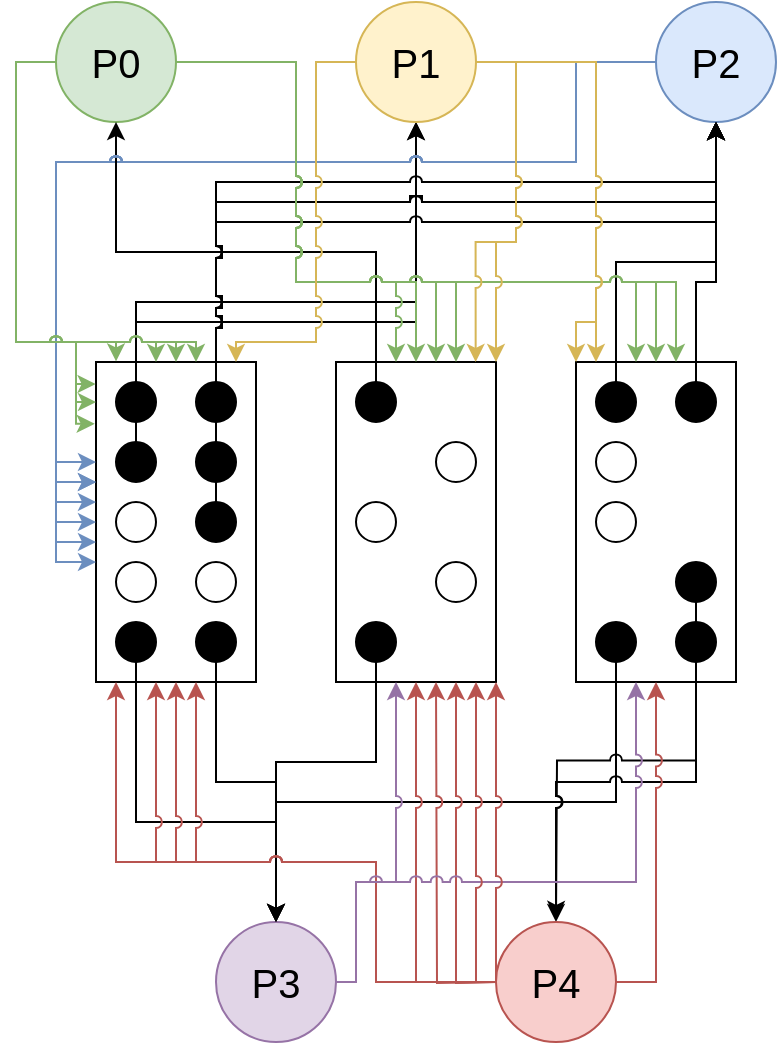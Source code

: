 <mxfile version="14.6.5" type="github">
  <diagram id="u4ZGqCfmX-6M90ftOGzR" name="Page-1">
    <mxGraphModel dx="494" dy="234" grid="1" gridSize="10" guides="1" tooltips="1" connect="1" arrows="1" fold="1" page="1" pageScale="1" pageWidth="850" pageHeight="1100" math="0" shadow="0">
      <root>
        <mxCell id="0" />
        <mxCell id="1" parent="0" />
        <mxCell id="n-TJxf32_EjMRfDEj5O7-17" value="" style="group" vertex="1" connectable="0" parent="1">
          <mxGeometry x="200" y="320" width="80" height="160" as="geometry" />
        </mxCell>
        <mxCell id="7iFfvbTkixj8tyI1XG4J-1" value="" style="rounded=0;whiteSpace=wrap;html=1;" parent="n-TJxf32_EjMRfDEj5O7-17" vertex="1">
          <mxGeometry width="80" height="160" as="geometry" />
        </mxCell>
        <mxCell id="7iFfvbTkixj8tyI1XG4J-19" value="" style="ellipse;whiteSpace=wrap;html=1;aspect=fixed;fillColor=#000000;" parent="n-TJxf32_EjMRfDEj5O7-17" vertex="1">
          <mxGeometry x="10" y="10" width="20" height="20" as="geometry" />
        </mxCell>
        <mxCell id="n-TJxf32_EjMRfDEj5O7-7" value="" style="ellipse;whiteSpace=wrap;html=1;aspect=fixed;fillColor=#000000;" vertex="1" parent="n-TJxf32_EjMRfDEj5O7-17">
          <mxGeometry x="10" y="40" width="20" height="20" as="geometry" />
        </mxCell>
        <mxCell id="n-TJxf32_EjMRfDEj5O7-8" value="" style="ellipse;whiteSpace=wrap;html=1;aspect=fixed;fillColor=#000000;" vertex="1" parent="n-TJxf32_EjMRfDEj5O7-17">
          <mxGeometry x="50" y="10" width="20" height="20" as="geometry" />
        </mxCell>
        <mxCell id="n-TJxf32_EjMRfDEj5O7-36" value="" style="ellipse;whiteSpace=wrap;html=1;aspect=fixed;fillColor=#000000;" vertex="1" parent="n-TJxf32_EjMRfDEj5O7-17">
          <mxGeometry x="50" y="40" width="20" height="20" as="geometry" />
        </mxCell>
        <mxCell id="n-TJxf32_EjMRfDEj5O7-43" value="" style="ellipse;whiteSpace=wrap;html=1;aspect=fixed;fillColor=#000000;" vertex="1" parent="n-TJxf32_EjMRfDEj5O7-17">
          <mxGeometry x="50" y="130" width="20" height="20" as="geometry" />
        </mxCell>
        <mxCell id="n-TJxf32_EjMRfDEj5O7-42" value="" style="ellipse;whiteSpace=wrap;html=1;aspect=fixed;fillColor=#000000;" vertex="1" parent="n-TJxf32_EjMRfDEj5O7-17">
          <mxGeometry x="50" y="70" width="20" height="20" as="geometry" />
        </mxCell>
        <mxCell id="n-TJxf32_EjMRfDEj5O7-47" value="" style="ellipse;whiteSpace=wrap;html=1;aspect=fixed;fillColor=#000000;" vertex="1" parent="n-TJxf32_EjMRfDEj5O7-17">
          <mxGeometry x="10" y="130" width="20" height="20" as="geometry" />
        </mxCell>
        <mxCell id="n-TJxf32_EjMRfDEj5O7-63" value="" style="ellipse;whiteSpace=wrap;html=1;aspect=fixed;" vertex="1" parent="n-TJxf32_EjMRfDEj5O7-17">
          <mxGeometry x="10" y="70" width="20" height="20" as="geometry" />
        </mxCell>
        <mxCell id="n-TJxf32_EjMRfDEj5O7-64" value="" style="ellipse;whiteSpace=wrap;html=1;aspect=fixed;" vertex="1" parent="n-TJxf32_EjMRfDEj5O7-17">
          <mxGeometry x="10" y="100" width="20" height="20" as="geometry" />
        </mxCell>
        <mxCell id="n-TJxf32_EjMRfDEj5O7-65" value="" style="ellipse;whiteSpace=wrap;html=1;aspect=fixed;" vertex="1" parent="n-TJxf32_EjMRfDEj5O7-17">
          <mxGeometry x="50" y="100" width="20" height="20" as="geometry" />
        </mxCell>
        <mxCell id="n-TJxf32_EjMRfDEj5O7-39" style="edgeStyle=orthogonalEdgeStyle;rounded=0;orthogonalLoop=1;jettySize=auto;html=1;exitX=0.5;exitY=0;exitDx=0;exitDy=0;entryX=0.5;entryY=1;entryDx=0;entryDy=0;jumpStyle=arc;" edge="1" parent="1" source="7iFfvbTkixj8tyI1XG4J-19" target="n-TJxf32_EjMRfDEj5O7-30">
          <mxGeometry relative="1" as="geometry">
            <Array as="points">
              <mxPoint x="220" y="290" />
              <mxPoint x="360" y="290" />
            </Array>
          </mxGeometry>
        </mxCell>
        <mxCell id="n-TJxf32_EjMRfDEj5O7-45" style="edgeStyle=orthogonalEdgeStyle;rounded=0;jumpStyle=arc;orthogonalLoop=1;jettySize=auto;html=1;exitX=0.5;exitY=0;exitDx=0;exitDy=0;entryX=0.5;entryY=1;entryDx=0;entryDy=0;" edge="1" parent="1" source="n-TJxf32_EjMRfDEj5O7-7" target="n-TJxf32_EjMRfDEj5O7-30">
          <mxGeometry relative="1" as="geometry">
            <Array as="points">
              <mxPoint x="220" y="300" />
              <mxPoint x="360" y="300" />
            </Array>
          </mxGeometry>
        </mxCell>
        <mxCell id="n-TJxf32_EjMRfDEj5O7-23" value="" style="group" vertex="1" connectable="0" parent="1">
          <mxGeometry x="440" y="320" width="80" height="160" as="geometry" />
        </mxCell>
        <mxCell id="n-TJxf32_EjMRfDEj5O7-24" value="" style="rounded=0;whiteSpace=wrap;html=1;" vertex="1" parent="n-TJxf32_EjMRfDEj5O7-23">
          <mxGeometry width="80" height="160" as="geometry" />
        </mxCell>
        <mxCell id="n-TJxf32_EjMRfDEj5O7-25" value="" style="ellipse;whiteSpace=wrap;html=1;aspect=fixed;fillColor=#000000;" vertex="1" parent="n-TJxf32_EjMRfDEj5O7-23">
          <mxGeometry x="10" y="10" width="20" height="20" as="geometry" />
        </mxCell>
        <mxCell id="n-TJxf32_EjMRfDEj5O7-26" value="" style="ellipse;whiteSpace=wrap;html=1;aspect=fixed;" vertex="1" parent="n-TJxf32_EjMRfDEj5O7-23">
          <mxGeometry x="10" y="70" width="20" height="20" as="geometry" />
        </mxCell>
        <mxCell id="n-TJxf32_EjMRfDEj5O7-27" value="" style="ellipse;whiteSpace=wrap;html=1;aspect=fixed;fillColor=#000000;" vertex="1" parent="n-TJxf32_EjMRfDEj5O7-23">
          <mxGeometry x="50" y="10" width="20" height="20" as="geometry" />
        </mxCell>
        <mxCell id="n-TJxf32_EjMRfDEj5O7-77" value="" style="ellipse;whiteSpace=wrap;html=1;aspect=fixed;fillColor=#000000;" vertex="1" parent="n-TJxf32_EjMRfDEj5O7-23">
          <mxGeometry x="10" y="130" width="20" height="20" as="geometry" />
        </mxCell>
        <mxCell id="n-TJxf32_EjMRfDEj5O7-81" value="" style="ellipse;whiteSpace=wrap;html=1;aspect=fixed;fillColor=#000000;" vertex="1" parent="n-TJxf32_EjMRfDEj5O7-23">
          <mxGeometry x="50" y="130" width="20" height="20" as="geometry" />
        </mxCell>
        <mxCell id="n-TJxf32_EjMRfDEj5O7-82" value="" style="ellipse;whiteSpace=wrap;html=1;aspect=fixed;fillColor=#000000;" vertex="1" parent="n-TJxf32_EjMRfDEj5O7-23">
          <mxGeometry x="50" y="100" width="20" height="20" as="geometry" />
        </mxCell>
        <mxCell id="n-TJxf32_EjMRfDEj5O7-84" style="edgeStyle=orthogonalEdgeStyle;rounded=0;jumpStyle=arc;orthogonalLoop=1;jettySize=auto;html=1;exitX=1;exitY=1;exitDx=0;exitDy=0;entryX=0.5;entryY=1;entryDx=0;entryDy=0;" edge="1" parent="n-TJxf32_EjMRfDEj5O7-23" source="n-TJxf32_EjMRfDEj5O7-82" target="n-TJxf32_EjMRfDEj5O7-82">
          <mxGeometry relative="1" as="geometry" />
        </mxCell>
        <mxCell id="n-TJxf32_EjMRfDEj5O7-87" value="" style="ellipse;whiteSpace=wrap;html=1;aspect=fixed;" vertex="1" parent="n-TJxf32_EjMRfDEj5O7-23">
          <mxGeometry x="10" y="40" width="20" height="20" as="geometry" />
        </mxCell>
        <mxCell id="n-TJxf32_EjMRfDEj5O7-74" style="edgeStyle=orthogonalEdgeStyle;rounded=0;jumpStyle=arc;orthogonalLoop=1;jettySize=auto;html=1;exitX=0.5;exitY=0;exitDx=0;exitDy=0;entryX=0.5;entryY=1;entryDx=0;entryDy=0;" edge="1" parent="1" source="n-TJxf32_EjMRfDEj5O7-25" target="n-TJxf32_EjMRfDEj5O7-31">
          <mxGeometry relative="1" as="geometry">
            <Array as="points">
              <mxPoint x="460" y="270" />
              <mxPoint x="510" y="270" />
            </Array>
          </mxGeometry>
        </mxCell>
        <mxCell id="n-TJxf32_EjMRfDEj5O7-75" style="edgeStyle=orthogonalEdgeStyle;rounded=0;jumpStyle=arc;orthogonalLoop=1;jettySize=auto;html=1;exitX=0.5;exitY=0;exitDx=0;exitDy=0;" edge="1" parent="1" source="n-TJxf32_EjMRfDEj5O7-27">
          <mxGeometry relative="1" as="geometry">
            <mxPoint x="510" y="200" as="targetPoint" />
            <Array as="points">
              <mxPoint x="500" y="280" />
              <mxPoint x="510" y="280" />
            </Array>
          </mxGeometry>
        </mxCell>
        <mxCell id="n-TJxf32_EjMRfDEj5O7-78" style="edgeStyle=orthogonalEdgeStyle;rounded=0;jumpStyle=arc;orthogonalLoop=1;jettySize=auto;html=1;exitX=0.5;exitY=1;exitDx=0;exitDy=0;entryX=0.5;entryY=0;entryDx=0;entryDy=0;" edge="1" parent="1" source="n-TJxf32_EjMRfDEj5O7-77" target="n-TJxf32_EjMRfDEj5O7-29">
          <mxGeometry relative="1" as="geometry">
            <Array as="points">
              <mxPoint x="460" y="540" />
              <mxPoint x="290" y="540" />
            </Array>
          </mxGeometry>
        </mxCell>
        <mxCell id="n-TJxf32_EjMRfDEj5O7-83" style="edgeStyle=orthogonalEdgeStyle;rounded=0;jumpStyle=arc;orthogonalLoop=1;jettySize=auto;html=1;exitX=0.5;exitY=1;exitDx=0;exitDy=0;entryX=0.5;entryY=0;entryDx=0;entryDy=0;" edge="1" parent="1" source="n-TJxf32_EjMRfDEj5O7-81" target="n-TJxf32_EjMRfDEj5O7-28">
          <mxGeometry relative="1" as="geometry">
            <Array as="points">
              <mxPoint x="500" y="530" />
              <mxPoint x="430" y="530" />
            </Array>
          </mxGeometry>
        </mxCell>
        <mxCell id="n-TJxf32_EjMRfDEj5O7-85" style="edgeStyle=orthogonalEdgeStyle;rounded=0;jumpStyle=arc;orthogonalLoop=1;jettySize=auto;html=1;exitX=0.5;exitY=1;exitDx=0;exitDy=0;" edge="1" parent="1" source="n-TJxf32_EjMRfDEj5O7-82">
          <mxGeometry relative="1" as="geometry">
            <mxPoint x="430" y="598.4" as="targetPoint" />
          </mxGeometry>
        </mxCell>
        <mxCell id="n-TJxf32_EjMRfDEj5O7-15" value="" style="group;fillColor=#ffffff;gradientColor=#ffffff;gradientDirection=east;" vertex="1" connectable="0" parent="1">
          <mxGeometry x="180" y="140" width="60" height="60" as="geometry" />
        </mxCell>
        <mxCell id="n-TJxf32_EjMRfDEj5O7-13" value="" style="ellipse;whiteSpace=wrap;html=1;fillColor=#d5e8d4;strokeColor=#82b366;" vertex="1" parent="n-TJxf32_EjMRfDEj5O7-15">
          <mxGeometry width="60" height="60" as="geometry" />
        </mxCell>
        <mxCell id="n-TJxf32_EjMRfDEj5O7-14" value="&lt;font style=&quot;font-size: 20px&quot;&gt;P0&lt;/font&gt;" style="text;html=1;strokeColor=none;fillColor=none;align=center;verticalAlign=middle;whiteSpace=wrap;rounded=0;" vertex="1" parent="n-TJxf32_EjMRfDEj5O7-15">
          <mxGeometry x="10" y="20" width="40" height="20" as="geometry" />
        </mxCell>
        <mxCell id="n-TJxf32_EjMRfDEj5O7-18" value="" style="group" vertex="1" connectable="0" parent="1">
          <mxGeometry x="320" y="320" width="80" height="160" as="geometry" />
        </mxCell>
        <mxCell id="n-TJxf32_EjMRfDEj5O7-19" value="" style="rounded=0;whiteSpace=wrap;html=1;" vertex="1" parent="n-TJxf32_EjMRfDEj5O7-18">
          <mxGeometry width="80" height="160" as="geometry" />
        </mxCell>
        <mxCell id="n-TJxf32_EjMRfDEj5O7-20" value="" style="ellipse;whiteSpace=wrap;html=1;aspect=fixed;fillColor=#000000;" vertex="1" parent="n-TJxf32_EjMRfDEj5O7-18">
          <mxGeometry x="10" y="10" width="20" height="20" as="geometry" />
        </mxCell>
        <mxCell id="n-TJxf32_EjMRfDEj5O7-21" value="" style="ellipse;whiteSpace=wrap;html=1;aspect=fixed;" vertex="1" parent="n-TJxf32_EjMRfDEj5O7-18">
          <mxGeometry x="50" y="40" width="20" height="20" as="geometry" />
        </mxCell>
        <mxCell id="n-TJxf32_EjMRfDEj5O7-22" value="" style="ellipse;whiteSpace=wrap;html=1;aspect=fixed;" vertex="1" parent="n-TJxf32_EjMRfDEj5O7-18">
          <mxGeometry x="50" y="100" width="20" height="20" as="geometry" />
        </mxCell>
        <mxCell id="n-TJxf32_EjMRfDEj5O7-68" value="" style="ellipse;whiteSpace=wrap;html=1;aspect=fixed;fillColor=#000000;" vertex="1" parent="n-TJxf32_EjMRfDEj5O7-18">
          <mxGeometry x="10" y="130" width="20" height="20" as="geometry" />
        </mxCell>
        <mxCell id="n-TJxf32_EjMRfDEj5O7-71" value="" style="ellipse;whiteSpace=wrap;html=1;aspect=fixed;" vertex="1" parent="n-TJxf32_EjMRfDEj5O7-18">
          <mxGeometry x="10" y="70" width="20" height="20" as="geometry" />
        </mxCell>
        <mxCell id="n-TJxf32_EjMRfDEj5O7-89" style="edgeStyle=orthogonalEdgeStyle;rounded=0;jumpStyle=arc;orthogonalLoop=1;jettySize=auto;html=1;exitX=1;exitY=0.5;exitDx=0;exitDy=0;entryX=0.5;entryY=1;entryDx=0;entryDy=0;fillColor=#f8cecc;strokeColor=#b85450;" edge="1" parent="1" source="n-TJxf32_EjMRfDEj5O7-28" target="n-TJxf32_EjMRfDEj5O7-24">
          <mxGeometry relative="1" as="geometry" />
        </mxCell>
        <mxCell id="n-TJxf32_EjMRfDEj5O7-28" value="&lt;font style=&quot;font-size: 20px&quot;&gt;P4&lt;/font&gt;" style="ellipse;whiteSpace=wrap;html=1;fillColor=#f8cecc;strokeColor=#b85450;" vertex="1" parent="1">
          <mxGeometry x="400" y="600" width="60" height="60" as="geometry" />
        </mxCell>
        <mxCell id="n-TJxf32_EjMRfDEj5O7-29" value="&lt;font style=&quot;font-size: 20px&quot;&gt;P3&lt;/font&gt;" style="ellipse;whiteSpace=wrap;html=1;fillColor=#e1d5e7;strokeColor=#9673a6;" vertex="1" parent="1">
          <mxGeometry x="260" y="600" width="60" height="60" as="geometry" />
        </mxCell>
        <mxCell id="n-TJxf32_EjMRfDEj5O7-30" value="&lt;font style=&quot;font-size: 20px&quot;&gt;P1&lt;/font&gt;" style="ellipse;whiteSpace=wrap;html=1;fillColor=#fff2cc;strokeColor=#d6b656;" vertex="1" parent="1">
          <mxGeometry x="330" y="140" width="60" height="60" as="geometry" />
        </mxCell>
        <mxCell id="n-TJxf32_EjMRfDEj5O7-108" style="edgeStyle=orthogonalEdgeStyle;rounded=0;jumpStyle=arc;orthogonalLoop=1;jettySize=auto;html=1;exitX=0;exitY=0.5;exitDx=0;exitDy=0;fillColor=#dae8fc;strokeColor=#6c8ebf;" edge="1" parent="1" source="n-TJxf32_EjMRfDEj5O7-31">
          <mxGeometry relative="1" as="geometry">
            <mxPoint x="200" y="370" as="targetPoint" />
            <Array as="points">
              <mxPoint x="440" y="170" />
              <mxPoint x="440" y="220" />
              <mxPoint x="180" y="220" />
              <mxPoint x="180" y="370" />
              <mxPoint x="200" y="370" />
            </Array>
          </mxGeometry>
        </mxCell>
        <mxCell id="n-TJxf32_EjMRfDEj5O7-31" value="&lt;font style=&quot;font-size: 20px&quot;&gt;P2&lt;/font&gt;" style="ellipse;whiteSpace=wrap;html=1;fillColor=#dae8fc;strokeColor=#6c8ebf;" vertex="1" parent="1">
          <mxGeometry x="480" y="140" width="60" height="60" as="geometry" />
        </mxCell>
        <mxCell id="n-TJxf32_EjMRfDEj5O7-38" style="edgeStyle=orthogonalEdgeStyle;rounded=0;orthogonalLoop=1;jettySize=auto;html=1;exitX=0.5;exitY=0;exitDx=0;exitDy=0;entryX=0.5;entryY=1;entryDx=0;entryDy=0;" edge="1" parent="1" source="n-TJxf32_EjMRfDEj5O7-20" target="n-TJxf32_EjMRfDEj5O7-13">
          <mxGeometry relative="1" as="geometry" />
        </mxCell>
        <mxCell id="n-TJxf32_EjMRfDEj5O7-48" style="edgeStyle=orthogonalEdgeStyle;rounded=0;jumpStyle=arc;orthogonalLoop=1;jettySize=auto;html=1;exitX=0.5;exitY=0;exitDx=0;exitDy=0;entryX=0.5;entryY=1;entryDx=0;entryDy=0;" edge="1" parent="1" source="n-TJxf32_EjMRfDEj5O7-8" target="n-TJxf32_EjMRfDEj5O7-31">
          <mxGeometry relative="1" as="geometry">
            <Array as="points">
              <mxPoint x="260" y="230" />
              <mxPoint x="510" y="230" />
            </Array>
          </mxGeometry>
        </mxCell>
        <mxCell id="n-TJxf32_EjMRfDEj5O7-49" style="edgeStyle=orthogonalEdgeStyle;rounded=0;jumpStyle=sharp;orthogonalLoop=1;jettySize=auto;html=1;exitX=0.5;exitY=0;exitDx=0;exitDy=0;entryX=0.5;entryY=1;entryDx=0;entryDy=0;" edge="1" parent="1" source="n-TJxf32_EjMRfDEj5O7-36" target="n-TJxf32_EjMRfDEj5O7-31">
          <mxGeometry relative="1" as="geometry">
            <Array as="points">
              <mxPoint x="260" y="240" />
              <mxPoint x="510" y="240" />
            </Array>
          </mxGeometry>
        </mxCell>
        <mxCell id="n-TJxf32_EjMRfDEj5O7-50" style="edgeStyle=orthogonalEdgeStyle;rounded=0;jumpStyle=arc;orthogonalLoop=1;jettySize=auto;html=1;exitX=0.5;exitY=0;exitDx=0;exitDy=0;entryX=0.5;entryY=1;entryDx=0;entryDy=0;" edge="1" parent="1" source="n-TJxf32_EjMRfDEj5O7-42" target="n-TJxf32_EjMRfDEj5O7-31">
          <mxGeometry relative="1" as="geometry">
            <Array as="points">
              <mxPoint x="260" y="250" />
              <mxPoint x="510" y="250" />
            </Array>
          </mxGeometry>
        </mxCell>
        <mxCell id="n-TJxf32_EjMRfDEj5O7-51" style="edgeStyle=orthogonalEdgeStyle;rounded=0;jumpStyle=sharp;orthogonalLoop=1;jettySize=auto;html=1;exitX=0.5;exitY=0;exitDx=0;exitDy=0;" edge="1" parent="1">
          <mxGeometry relative="1" as="geometry">
            <mxPoint x="260" y="400" as="sourcePoint" />
            <mxPoint x="510" y="200" as="targetPoint" />
            <Array as="points">
              <mxPoint x="260" y="240" />
              <mxPoint x="510" y="240" />
            </Array>
          </mxGeometry>
        </mxCell>
        <mxCell id="n-TJxf32_EjMRfDEj5O7-66" style="edgeStyle=orthogonalEdgeStyle;rounded=0;jumpStyle=arc;orthogonalLoop=1;jettySize=auto;html=1;exitX=0.5;exitY=1;exitDx=0;exitDy=0;entryX=0.5;entryY=0;entryDx=0;entryDy=0;" edge="1" parent="1" source="n-TJxf32_EjMRfDEj5O7-43" target="n-TJxf32_EjMRfDEj5O7-29">
          <mxGeometry relative="1" as="geometry">
            <Array as="points">
              <mxPoint x="260" y="530" />
              <mxPoint x="290" y="530" />
            </Array>
          </mxGeometry>
        </mxCell>
        <mxCell id="n-TJxf32_EjMRfDEj5O7-67" style="edgeStyle=orthogonalEdgeStyle;rounded=0;jumpStyle=arc;orthogonalLoop=1;jettySize=auto;html=1;exitX=0.5;exitY=1;exitDx=0;exitDy=0;" edge="1" parent="1" source="n-TJxf32_EjMRfDEj5O7-47">
          <mxGeometry relative="1" as="geometry">
            <mxPoint x="290" y="600" as="targetPoint" />
            <Array as="points">
              <mxPoint x="220" y="550" />
              <mxPoint x="290" y="550" />
            </Array>
          </mxGeometry>
        </mxCell>
        <mxCell id="n-TJxf32_EjMRfDEj5O7-69" style="edgeStyle=orthogonalEdgeStyle;rounded=0;jumpStyle=arc;orthogonalLoop=1;jettySize=auto;html=1;exitX=0.5;exitY=1;exitDx=0;exitDy=0;entryX=0.5;entryY=0;entryDx=0;entryDy=0;" edge="1" parent="1" source="n-TJxf32_EjMRfDEj5O7-68" target="n-TJxf32_EjMRfDEj5O7-29">
          <mxGeometry relative="1" as="geometry">
            <Array as="points">
              <mxPoint x="340" y="520" />
              <mxPoint x="290" y="520" />
            </Array>
          </mxGeometry>
        </mxCell>
        <mxCell id="n-TJxf32_EjMRfDEj5O7-92" style="edgeStyle=orthogonalEdgeStyle;rounded=0;jumpStyle=arc;orthogonalLoop=1;jettySize=auto;html=1;exitX=0;exitY=0.5;exitDx=0;exitDy=0;entryX=0.5;entryY=1;entryDx=0;entryDy=0;fillColor=#f8cecc;strokeColor=#b85450;" edge="1" parent="1">
          <mxGeometry relative="1" as="geometry">
            <mxPoint x="400" y="630" as="sourcePoint" />
            <mxPoint x="240.0" y="480" as="targetPoint" />
            <Array as="points">
              <mxPoint x="340" y="630" />
              <mxPoint x="340" y="570" />
              <mxPoint x="240" y="570" />
            </Array>
          </mxGeometry>
        </mxCell>
        <mxCell id="n-TJxf32_EjMRfDEj5O7-95" style="edgeStyle=orthogonalEdgeStyle;rounded=0;jumpStyle=arc;orthogonalLoop=1;jettySize=auto;html=1;entryX=0.5;entryY=1;entryDx=0;entryDy=0;fillColor=#f8cecc;strokeColor=#b85450;" edge="1" parent="1">
          <mxGeometry relative="1" as="geometry">
            <mxPoint x="400" y="630" as="sourcePoint" />
            <mxPoint x="370" y="480" as="targetPoint" />
          </mxGeometry>
        </mxCell>
        <mxCell id="n-TJxf32_EjMRfDEj5O7-96" style="edgeStyle=orthogonalEdgeStyle;rounded=0;jumpStyle=arc;orthogonalLoop=1;jettySize=auto;html=1;entryX=0.5;entryY=1;entryDx=0;entryDy=0;fillColor=#f8cecc;strokeColor=#b85450;" edge="1" parent="1">
          <mxGeometry relative="1" as="geometry">
            <mxPoint x="400" y="630" as="sourcePoint" />
            <mxPoint x="380" y="480" as="targetPoint" />
          </mxGeometry>
        </mxCell>
        <mxCell id="n-TJxf32_EjMRfDEj5O7-97" style="edgeStyle=orthogonalEdgeStyle;rounded=0;jumpStyle=arc;orthogonalLoop=1;jettySize=auto;html=1;entryX=0.5;entryY=1;entryDx=0;entryDy=0;fillColor=#f8cecc;strokeColor=#b85450;" edge="1" parent="1">
          <mxGeometry relative="1" as="geometry">
            <mxPoint x="400" y="630" as="sourcePoint" />
            <mxPoint x="250.0" y="480" as="targetPoint" />
            <Array as="points">
              <mxPoint x="340" y="630" />
              <mxPoint x="340" y="570" />
              <mxPoint x="250" y="570" />
            </Array>
          </mxGeometry>
        </mxCell>
        <mxCell id="n-TJxf32_EjMRfDEj5O7-98" style="edgeStyle=orthogonalEdgeStyle;rounded=0;jumpStyle=arc;orthogonalLoop=1;jettySize=auto;html=1;exitX=0;exitY=0.5;exitDx=0;exitDy=0;entryX=0.5;entryY=1;entryDx=0;entryDy=0;fillColor=#f8cecc;strokeColor=#b85450;" edge="1" parent="1">
          <mxGeometry relative="1" as="geometry">
            <mxPoint x="390" y="630" as="sourcePoint" />
            <mxPoint x="230.0" y="480" as="targetPoint" />
            <Array as="points">
              <mxPoint x="340" y="630" />
              <mxPoint x="340" y="570" />
              <mxPoint x="230" y="570" />
            </Array>
          </mxGeometry>
        </mxCell>
        <mxCell id="n-TJxf32_EjMRfDEj5O7-90" style="edgeStyle=orthogonalEdgeStyle;rounded=0;jumpStyle=arc;orthogonalLoop=1;jettySize=auto;html=1;exitX=0;exitY=0.5;exitDx=0;exitDy=0;entryX=0.5;entryY=1;entryDx=0;entryDy=0;fillColor=#f8cecc;strokeColor=#b85450;" edge="1" parent="1" source="n-TJxf32_EjMRfDEj5O7-28" target="n-TJxf32_EjMRfDEj5O7-19">
          <mxGeometry relative="1" as="geometry" />
        </mxCell>
        <mxCell id="n-TJxf32_EjMRfDEj5O7-52" style="edgeStyle=orthogonalEdgeStyle;rounded=0;jumpStyle=arc;orthogonalLoop=1;jettySize=auto;html=1;exitX=0.5;exitY=0;exitDx=0;exitDy=0;entryX=0.5;entryY=1;entryDx=0;entryDy=0;" edge="1" parent="1">
          <mxGeometry relative="1" as="geometry">
            <mxPoint x="260" y="370" as="sourcePoint" />
            <mxPoint x="510" y="200" as="targetPoint" />
            <Array as="points">
              <mxPoint x="260" y="240" />
              <mxPoint x="510" y="240" />
            </Array>
          </mxGeometry>
        </mxCell>
        <mxCell id="n-TJxf32_EjMRfDEj5O7-109" style="edgeStyle=orthogonalEdgeStyle;rounded=0;jumpStyle=arc;orthogonalLoop=1;jettySize=auto;html=1;exitX=0;exitY=0.5;exitDx=0;exitDy=0;fillColor=#dae8fc;strokeColor=#6c8ebf;" edge="1" parent="1">
          <mxGeometry relative="1" as="geometry">
            <mxPoint x="479.97" y="170" as="sourcePoint" />
            <mxPoint x="200" y="420" as="targetPoint" />
            <Array as="points">
              <mxPoint x="440" y="170" />
              <mxPoint x="440" y="220" />
              <mxPoint x="180" y="220" />
              <mxPoint x="180" y="420" />
              <mxPoint x="200" y="420" />
            </Array>
          </mxGeometry>
        </mxCell>
        <mxCell id="n-TJxf32_EjMRfDEj5O7-110" style="edgeStyle=orthogonalEdgeStyle;rounded=0;jumpStyle=arc;orthogonalLoop=1;jettySize=auto;html=1;exitX=0;exitY=0.5;exitDx=0;exitDy=0;fillColor=#dae8fc;strokeColor=#6c8ebf;" edge="1" parent="1">
          <mxGeometry relative="1" as="geometry">
            <mxPoint x="480" y="170" as="sourcePoint" />
            <mxPoint x="200" y="380" as="targetPoint" />
            <Array as="points">
              <mxPoint x="440" y="170" />
              <mxPoint x="440" y="220" />
              <mxPoint x="180" y="220" />
              <mxPoint x="180" y="380" />
              <mxPoint x="200" y="380" />
            </Array>
          </mxGeometry>
        </mxCell>
        <mxCell id="n-TJxf32_EjMRfDEj5O7-111" style="edgeStyle=orthogonalEdgeStyle;rounded=0;jumpStyle=arc;orthogonalLoop=1;jettySize=auto;html=1;exitX=0;exitY=0.5;exitDx=0;exitDy=0;fillColor=#dae8fc;strokeColor=#6c8ebf;" edge="1" parent="1">
          <mxGeometry relative="1" as="geometry">
            <mxPoint x="480" y="170" as="sourcePoint" />
            <mxPoint x="200" y="380" as="targetPoint" />
            <Array as="points">
              <mxPoint x="440" y="170" />
              <mxPoint x="440" y="220" />
              <mxPoint x="180" y="220" />
              <mxPoint x="180" y="380" />
            </Array>
          </mxGeometry>
        </mxCell>
        <mxCell id="n-TJxf32_EjMRfDEj5O7-112" style="edgeStyle=orthogonalEdgeStyle;rounded=0;jumpStyle=arc;orthogonalLoop=1;jettySize=auto;html=1;exitX=0;exitY=0.5;exitDx=0;exitDy=0;fillColor=#dae8fc;strokeColor=#6c8ebf;" edge="1" parent="1">
          <mxGeometry relative="1" as="geometry">
            <mxPoint x="479.97" y="170" as="sourcePoint" />
            <mxPoint x="200" y="390" as="targetPoint" />
            <Array as="points">
              <mxPoint x="440" y="170" />
              <mxPoint x="440" y="220" />
              <mxPoint x="180" y="220" />
              <mxPoint x="180" y="390" />
              <mxPoint x="200" y="390" />
            </Array>
          </mxGeometry>
        </mxCell>
        <mxCell id="n-TJxf32_EjMRfDEj5O7-113" style="edgeStyle=orthogonalEdgeStyle;rounded=0;jumpStyle=arc;orthogonalLoop=1;jettySize=auto;html=1;exitX=0;exitY=0.5;exitDx=0;exitDy=0;fillColor=#dae8fc;strokeColor=#6c8ebf;" edge="1" parent="1">
          <mxGeometry relative="1" as="geometry">
            <mxPoint x="479.94" y="170" as="sourcePoint" />
            <mxPoint x="200" y="400" as="targetPoint" />
            <Array as="points">
              <mxPoint x="440" y="170" />
              <mxPoint x="440" y="220" />
              <mxPoint x="180" y="220" />
              <mxPoint x="180" y="400" />
              <mxPoint x="200" y="400" />
            </Array>
          </mxGeometry>
        </mxCell>
        <mxCell id="n-TJxf32_EjMRfDEj5O7-114" style="edgeStyle=orthogonalEdgeStyle;rounded=0;jumpStyle=arc;orthogonalLoop=1;jettySize=auto;html=1;exitX=0;exitY=0.5;exitDx=0;exitDy=0;fillColor=#dae8fc;strokeColor=#6c8ebf;" edge="1" parent="1">
          <mxGeometry relative="1" as="geometry">
            <mxPoint x="480.0" y="170" as="sourcePoint" />
            <mxPoint x="200" y="410" as="targetPoint" />
            <Array as="points">
              <mxPoint x="440" y="170" />
              <mxPoint x="440" y="220" />
              <mxPoint x="180" y="220" />
              <mxPoint x="180" y="410" />
              <mxPoint x="200" y="410" />
            </Array>
          </mxGeometry>
        </mxCell>
        <mxCell id="n-TJxf32_EjMRfDEj5O7-99" style="edgeStyle=orthogonalEdgeStyle;rounded=0;jumpStyle=arc;orthogonalLoop=1;jettySize=auto;html=1;entryX=0.5;entryY=1;entryDx=0;entryDy=0;fillColor=#f8cecc;strokeColor=#b85450;" edge="1" parent="1">
          <mxGeometry relative="1" as="geometry">
            <mxPoint x="400" y="630" as="sourcePoint" />
            <mxPoint x="210.0" y="480" as="targetPoint" />
            <Array as="points">
              <mxPoint x="340" y="630" />
              <mxPoint x="340" y="570" />
              <mxPoint x="210" y="570" />
            </Array>
          </mxGeometry>
        </mxCell>
        <mxCell id="n-TJxf32_EjMRfDEj5O7-117" style="edgeStyle=orthogonalEdgeStyle;rounded=0;jumpStyle=arc;orthogonalLoop=1;jettySize=auto;html=1;exitX=1;exitY=0.5;exitDx=0;exitDy=0;fillColor=#e1d5e7;strokeColor=#9673a6;" edge="1" parent="1" source="n-TJxf32_EjMRfDEj5O7-29">
          <mxGeometry relative="1" as="geometry">
            <mxPoint x="290" y="600" as="sourcePoint" />
            <mxPoint x="470" y="480" as="targetPoint" />
            <Array as="points">
              <mxPoint x="330" y="630" />
              <mxPoint x="330" y="580" />
              <mxPoint x="470" y="580" />
            </Array>
          </mxGeometry>
        </mxCell>
        <mxCell id="n-TJxf32_EjMRfDEj5O7-115" style="edgeStyle=orthogonalEdgeStyle;rounded=0;jumpStyle=arc;orthogonalLoop=1;jettySize=auto;html=1;entryX=0.375;entryY=1;entryDx=0;entryDy=0;entryPerimeter=0;fillColor=#e1d5e7;strokeColor=#9673a6;exitX=1;exitY=0.5;exitDx=0;exitDy=0;" edge="1" parent="1" source="n-TJxf32_EjMRfDEj5O7-29" target="n-TJxf32_EjMRfDEj5O7-19">
          <mxGeometry relative="1" as="geometry">
            <mxPoint x="322" y="634" as="sourcePoint" />
            <Array as="points">
              <mxPoint x="330" y="630" />
              <mxPoint x="330" y="580" />
              <mxPoint x="350" y="580" />
            </Array>
          </mxGeometry>
        </mxCell>
        <mxCell id="n-TJxf32_EjMRfDEj5O7-119" style="edgeStyle=orthogonalEdgeStyle;rounded=0;jumpStyle=arc;orthogonalLoop=1;jettySize=auto;html=1;exitX=0;exitY=0.5;exitDx=0;exitDy=0;entryX=0.5;entryY=0;entryDx=0;entryDy=0;fillColor=#d5e8d4;strokeColor=#82b366;" edge="1" parent="1" source="n-TJxf32_EjMRfDEj5O7-13" target="7iFfvbTkixj8tyI1XG4J-1">
          <mxGeometry relative="1" as="geometry">
            <Array as="points">
              <mxPoint x="160" y="170" />
              <mxPoint x="160" y="310" />
              <mxPoint x="240" y="310" />
            </Array>
          </mxGeometry>
        </mxCell>
        <mxCell id="n-TJxf32_EjMRfDEj5O7-121" style="edgeStyle=orthogonalEdgeStyle;rounded=0;jumpStyle=arc;orthogonalLoop=1;jettySize=auto;html=1;exitX=0;exitY=0.5;exitDx=0;exitDy=0;fillColor=#d5e8d4;strokeColor=#82b366;entryX=-0.008;entryY=0.193;entryDx=0;entryDy=0;entryPerimeter=0;" edge="1" parent="1" target="7iFfvbTkixj8tyI1XG4J-1">
          <mxGeometry relative="1" as="geometry">
            <mxPoint x="179.97" y="170" as="sourcePoint" />
            <mxPoint x="200" y="320" as="targetPoint" />
            <Array as="points">
              <mxPoint x="160" y="170" />
              <mxPoint x="160" y="310" />
              <mxPoint x="190" y="310" />
              <mxPoint x="190" y="351" />
            </Array>
          </mxGeometry>
        </mxCell>
        <mxCell id="n-TJxf32_EjMRfDEj5O7-122" style="edgeStyle=orthogonalEdgeStyle;rounded=0;jumpStyle=arc;orthogonalLoop=1;jettySize=auto;html=1;exitX=0;exitY=0.5;exitDx=0;exitDy=0;entryX=-0.002;entryY=0.07;entryDx=0;entryDy=0;fillColor=#d5e8d4;strokeColor=#82b366;entryPerimeter=0;" edge="1" parent="1" target="7iFfvbTkixj8tyI1XG4J-1">
          <mxGeometry relative="1" as="geometry">
            <mxPoint x="179.94" y="170" as="sourcePoint" />
            <mxPoint x="239.94" y="320" as="targetPoint" />
            <Array as="points">
              <mxPoint x="160" y="170" />
              <mxPoint x="160" y="310" />
              <mxPoint x="190" y="310" />
              <mxPoint x="190" y="331" />
              <mxPoint x="200" y="331" />
            </Array>
          </mxGeometry>
        </mxCell>
        <mxCell id="n-TJxf32_EjMRfDEj5O7-123" style="edgeStyle=orthogonalEdgeStyle;rounded=0;jumpStyle=arc;orthogonalLoop=1;jettySize=auto;html=1;exitX=0;exitY=0.5;exitDx=0;exitDy=0;entryX=0.122;entryY=-0.002;entryDx=0;entryDy=0;fillColor=#d5e8d4;strokeColor=#82b366;entryPerimeter=0;" edge="1" parent="1" target="7iFfvbTkixj8tyI1XG4J-1">
          <mxGeometry relative="1" as="geometry">
            <mxPoint x="180.0" y="170" as="sourcePoint" />
            <mxPoint x="240.0" y="320" as="targetPoint" />
            <Array as="points">
              <mxPoint x="160" y="170" />
              <mxPoint x="160" y="310" />
              <mxPoint x="210" y="310" />
              <mxPoint x="210" y="320" />
            </Array>
          </mxGeometry>
        </mxCell>
        <mxCell id="n-TJxf32_EjMRfDEj5O7-124" style="edgeStyle=orthogonalEdgeStyle;rounded=0;jumpStyle=arc;orthogonalLoop=1;jettySize=auto;html=1;exitX=0;exitY=0.5;exitDx=0;exitDy=0;fillColor=#d5e8d4;strokeColor=#82b366;" edge="1" parent="1">
          <mxGeometry relative="1" as="geometry">
            <mxPoint x="179.97" y="170" as="sourcePoint" />
            <mxPoint x="250" y="320" as="targetPoint" />
            <Array as="points">
              <mxPoint x="160" y="170" />
              <mxPoint x="160" y="310" />
              <mxPoint x="250" y="310" />
              <mxPoint x="250" y="320" />
            </Array>
          </mxGeometry>
        </mxCell>
        <mxCell id="n-TJxf32_EjMRfDEj5O7-125" style="edgeStyle=orthogonalEdgeStyle;rounded=0;jumpStyle=arc;orthogonalLoop=1;jettySize=auto;html=1;exitX=0;exitY=0.5;exitDx=0;exitDy=0;fillColor=#d5e8d4;strokeColor=#82b366;" edge="1" parent="1">
          <mxGeometry relative="1" as="geometry">
            <mxPoint x="179.94" y="170" as="sourcePoint" />
            <mxPoint x="230" y="320" as="targetPoint" />
            <Array as="points">
              <mxPoint x="160" y="170" />
              <mxPoint x="160" y="310" />
              <mxPoint x="230" y="310" />
              <mxPoint x="230" y="320" />
            </Array>
          </mxGeometry>
        </mxCell>
        <mxCell id="n-TJxf32_EjMRfDEj5O7-126" style="edgeStyle=orthogonalEdgeStyle;rounded=0;jumpStyle=arc;orthogonalLoop=1;jettySize=auto;html=1;exitX=0;exitY=0.5;exitDx=0;exitDy=0;fillColor=#d5e8d4;strokeColor=#82b366;" edge="1" parent="1">
          <mxGeometry relative="1" as="geometry">
            <mxPoint x="180.1" y="170" as="sourcePoint" />
            <mxPoint x="200" y="340" as="targetPoint" />
            <Array as="points">
              <mxPoint x="160" y="170" />
              <mxPoint x="160" y="310" />
              <mxPoint x="190" y="310" />
              <mxPoint x="190" y="340" />
              <mxPoint x="200" y="340" />
            </Array>
          </mxGeometry>
        </mxCell>
        <mxCell id="n-TJxf32_EjMRfDEj5O7-127" style="edgeStyle=orthogonalEdgeStyle;rounded=0;jumpStyle=arc;orthogonalLoop=1;jettySize=auto;html=1;entryX=0.5;entryY=0;entryDx=0;entryDy=0;fillColor=#d5e8d4;strokeColor=#82b366;" edge="1" parent="1" target="n-TJxf32_EjMRfDEj5O7-19">
          <mxGeometry relative="1" as="geometry">
            <mxPoint x="240" y="170" as="sourcePoint" />
            <Array as="points">
              <mxPoint x="300" y="170" />
              <mxPoint x="300" y="280" />
              <mxPoint x="360" y="280" />
            </Array>
          </mxGeometry>
        </mxCell>
        <mxCell id="n-TJxf32_EjMRfDEj5O7-128" style="edgeStyle=orthogonalEdgeStyle;rounded=0;jumpStyle=arc;orthogonalLoop=1;jettySize=auto;html=1;fillColor=#d5e8d4;strokeColor=#82b366;" edge="1" parent="1">
          <mxGeometry relative="1" as="geometry">
            <mxPoint x="240" y="170" as="sourcePoint" />
            <mxPoint x="380" y="320" as="targetPoint" />
            <Array as="points">
              <mxPoint x="300" y="170" />
              <mxPoint x="300" y="280" />
              <mxPoint x="380" y="280" />
              <mxPoint x="380" y="320" />
            </Array>
          </mxGeometry>
        </mxCell>
        <mxCell id="n-TJxf32_EjMRfDEj5O7-129" style="edgeStyle=orthogonalEdgeStyle;rounded=0;jumpStyle=arc;orthogonalLoop=1;jettySize=auto;html=1;fillColor=#d5e8d4;strokeColor=#82b366;" edge="1" parent="1">
          <mxGeometry relative="1" as="geometry">
            <mxPoint x="240" y="170" as="sourcePoint" />
            <mxPoint x="350" y="320" as="targetPoint" />
            <Array as="points">
              <mxPoint x="300" y="170" />
              <mxPoint x="300" y="280" />
              <mxPoint x="350" y="280" />
              <mxPoint x="350" y="320" />
            </Array>
          </mxGeometry>
        </mxCell>
        <mxCell id="n-TJxf32_EjMRfDEj5O7-130" style="edgeStyle=orthogonalEdgeStyle;rounded=0;jumpStyle=arc;orthogonalLoop=1;jettySize=auto;html=1;fillColor=#d5e8d4;strokeColor=#82b366;" edge="1" parent="1">
          <mxGeometry relative="1" as="geometry">
            <mxPoint x="240" y="170" as="sourcePoint" />
            <mxPoint x="370" y="320" as="targetPoint" />
            <Array as="points">
              <mxPoint x="300" y="170" />
              <mxPoint x="300" y="280" />
              <mxPoint x="370" y="280" />
              <mxPoint x="370" y="320" />
            </Array>
          </mxGeometry>
        </mxCell>
        <mxCell id="n-TJxf32_EjMRfDEj5O7-131" style="edgeStyle=orthogonalEdgeStyle;rounded=0;jumpStyle=arc;orthogonalLoop=1;jettySize=auto;html=1;exitX=1;exitY=0.5;exitDx=0;exitDy=0;entryX=0.5;entryY=0;entryDx=0;entryDy=0;fillColor=#d5e8d4;strokeColor=#82b366;" edge="1" parent="1" source="n-TJxf32_EjMRfDEj5O7-13" target="n-TJxf32_EjMRfDEj5O7-24">
          <mxGeometry relative="1" as="geometry">
            <Array as="points">
              <mxPoint x="300" y="170" />
              <mxPoint x="300" y="280" />
              <mxPoint x="480" y="280" />
            </Array>
          </mxGeometry>
        </mxCell>
        <mxCell id="n-TJxf32_EjMRfDEj5O7-132" style="edgeStyle=orthogonalEdgeStyle;rounded=0;jumpStyle=arc;orthogonalLoop=1;jettySize=auto;html=1;exitX=1;exitY=0.5;exitDx=0;exitDy=0;entryX=0.375;entryY=0;entryDx=0;entryDy=0;fillColor=#d5e8d4;strokeColor=#82b366;entryPerimeter=0;" edge="1" parent="1" target="n-TJxf32_EjMRfDEj5O7-24">
          <mxGeometry relative="1" as="geometry">
            <mxPoint x="240.0" y="170" as="sourcePoint" />
            <mxPoint x="480" y="320" as="targetPoint" />
            <Array as="points">
              <mxPoint x="300" y="170" />
              <mxPoint x="300" y="280" />
              <mxPoint x="470" y="280" />
            </Array>
          </mxGeometry>
        </mxCell>
        <mxCell id="n-TJxf32_EjMRfDEj5O7-133" style="edgeStyle=orthogonalEdgeStyle;rounded=0;jumpStyle=arc;orthogonalLoop=1;jettySize=auto;html=1;exitX=1;exitY=0.5;exitDx=0;exitDy=0;fillColor=#d5e8d4;strokeColor=#82b366;" edge="1" parent="1">
          <mxGeometry relative="1" as="geometry">
            <mxPoint x="240.0" y="170" as="sourcePoint" />
            <mxPoint x="490" y="320" as="targetPoint" />
            <Array as="points">
              <mxPoint x="300" y="170" />
              <mxPoint x="300" y="280" />
              <mxPoint x="490" y="280" />
              <mxPoint x="490" y="320" />
            </Array>
          </mxGeometry>
        </mxCell>
        <mxCell id="n-TJxf32_EjMRfDEj5O7-134" style="edgeStyle=orthogonalEdgeStyle;rounded=0;jumpStyle=arc;orthogonalLoop=1;jettySize=auto;html=1;exitX=0;exitY=0.5;exitDx=0;exitDy=0;entryX=0.875;entryY=0;entryDx=0;entryDy=0;entryPerimeter=0;fillColor=#fff2cc;strokeColor=#d6b656;" edge="1" parent="1" source="n-TJxf32_EjMRfDEj5O7-30" target="7iFfvbTkixj8tyI1XG4J-1">
          <mxGeometry relative="1" as="geometry">
            <Array as="points">
              <mxPoint x="310" y="170" />
              <mxPoint x="310" y="310" />
              <mxPoint x="270" y="310" />
            </Array>
          </mxGeometry>
        </mxCell>
        <mxCell id="n-TJxf32_EjMRfDEj5O7-135" style="edgeStyle=orthogonalEdgeStyle;rounded=0;jumpStyle=arc;orthogonalLoop=1;jettySize=auto;html=1;exitX=1;exitY=0.5;exitDx=0;exitDy=0;entryX=0.873;entryY=0;entryDx=0;entryDy=0;entryPerimeter=0;fillColor=#fff2cc;strokeColor=#d6b656;" edge="1" parent="1" source="n-TJxf32_EjMRfDEj5O7-30" target="n-TJxf32_EjMRfDEj5O7-19">
          <mxGeometry relative="1" as="geometry" />
        </mxCell>
        <mxCell id="n-TJxf32_EjMRfDEj5O7-139" style="edgeStyle=orthogonalEdgeStyle;rounded=0;jumpStyle=arc;orthogonalLoop=1;jettySize=auto;html=1;exitX=1;exitY=0.5;exitDx=0;exitDy=0;fillColor=#fff2cc;strokeColor=#d6b656;entryX=1;entryY=0;entryDx=0;entryDy=0;" edge="1" parent="1" source="n-TJxf32_EjMRfDEj5O7-30" target="n-TJxf32_EjMRfDEj5O7-19">
          <mxGeometry relative="1" as="geometry">
            <mxPoint x="400" y="180" as="sourcePoint" />
            <mxPoint x="397" y="319" as="targetPoint" />
            <Array as="points">
              <mxPoint x="410" y="170" />
              <mxPoint x="410" y="260" />
              <mxPoint x="400" y="260" />
            </Array>
          </mxGeometry>
        </mxCell>
        <mxCell id="n-TJxf32_EjMRfDEj5O7-140" style="edgeStyle=orthogonalEdgeStyle;rounded=0;jumpStyle=arc;orthogonalLoop=1;jettySize=auto;html=1;exitX=1;exitY=0.5;exitDx=0;exitDy=0;entryX=0.125;entryY=0;entryDx=0;entryDy=0;entryPerimeter=0;fillColor=#fff2cc;strokeColor=#d6b656;" edge="1" parent="1" source="n-TJxf32_EjMRfDEj5O7-30" target="n-TJxf32_EjMRfDEj5O7-24">
          <mxGeometry relative="1" as="geometry" />
        </mxCell>
        <mxCell id="n-TJxf32_EjMRfDEj5O7-141" style="edgeStyle=orthogonalEdgeStyle;rounded=0;jumpStyle=arc;orthogonalLoop=1;jettySize=auto;html=1;exitX=1;exitY=0.5;exitDx=0;exitDy=0;entryX=0;entryY=0;entryDx=0;entryDy=0;fillColor=#fff2cc;strokeColor=#d6b656;" edge="1" parent="1" target="n-TJxf32_EjMRfDEj5O7-24">
          <mxGeometry relative="1" as="geometry">
            <mxPoint x="390" y="170" as="sourcePoint" />
            <mxPoint x="450" y="320" as="targetPoint" />
            <Array as="points">
              <mxPoint x="450" y="170" />
              <mxPoint x="450" y="300" />
              <mxPoint x="440" y="300" />
            </Array>
          </mxGeometry>
        </mxCell>
        <mxCell id="n-TJxf32_EjMRfDEj5O7-148" style="edgeStyle=orthogonalEdgeStyle;rounded=0;jumpStyle=arc;orthogonalLoop=1;jettySize=auto;html=1;entryX=0.5;entryY=1;entryDx=0;entryDy=0;fillColor=#f8cecc;strokeColor=#b85450;" edge="1" parent="1">
          <mxGeometry relative="1" as="geometry">
            <mxPoint x="400" y="630" as="sourcePoint" />
            <mxPoint x="390" y="480" as="targetPoint" />
            <Array as="points">
              <mxPoint x="390" y="630" />
            </Array>
          </mxGeometry>
        </mxCell>
        <mxCell id="n-TJxf32_EjMRfDEj5O7-149" style="edgeStyle=orthogonalEdgeStyle;rounded=0;jumpStyle=arc;orthogonalLoop=1;jettySize=auto;html=1;entryX=0.5;entryY=1;entryDx=0;entryDy=0;fillColor=#f8cecc;strokeColor=#b85450;" edge="1" parent="1">
          <mxGeometry relative="1" as="geometry">
            <mxPoint x="400" y="630" as="sourcePoint" />
            <mxPoint x="400" y="480" as="targetPoint" />
            <Array as="points">
              <mxPoint x="400" y="630" />
            </Array>
          </mxGeometry>
        </mxCell>
      </root>
    </mxGraphModel>
  </diagram>
</mxfile>
